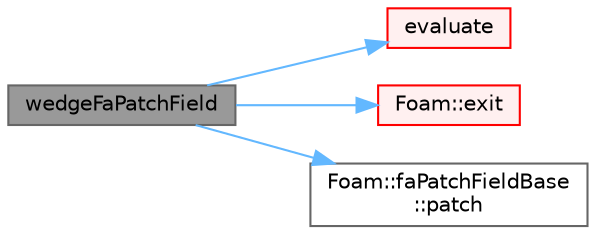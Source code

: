 digraph "wedgeFaPatchField"
{
 // LATEX_PDF_SIZE
  bgcolor="transparent";
  edge [fontname=Helvetica,fontsize=10,labelfontname=Helvetica,labelfontsize=10];
  node [fontname=Helvetica,fontsize=10,shape=box,height=0.2,width=0.4];
  rankdir="LR";
  Node1 [id="Node000001",label="wedgeFaPatchField",height=0.2,width=0.4,color="gray40", fillcolor="grey60", style="filled", fontcolor="black",tooltip=" "];
  Node1 -> Node2 [id="edge1_Node000001_Node000002",color="steelblue1",style="solid",tooltip=" "];
  Node2 [id="Node000002",label="evaluate",height=0.2,width=0.4,color="red", fillcolor="#FFF0F0", style="filled",URL="$classFoam_1_1wedgeFaPatchField.html#a1a4ebfb8aa4dc581e54081a12bfbd0d3",tooltip=" "];
  Node1 -> Node4 [id="edge2_Node000001_Node000004",color="steelblue1",style="solid",tooltip=" "];
  Node4 [id="Node000004",label="Foam::exit",height=0.2,width=0.4,color="red", fillcolor="#FFF0F0", style="filled",URL="$namespaceFoam.html#ae0529b088aefc9f83b89dce5c31fda64",tooltip=" "];
  Node1 -> Node6 [id="edge3_Node000001_Node000006",color="steelblue1",style="solid",tooltip=" "];
  Node6 [id="Node000006",label="Foam::faPatchFieldBase\l::patch",height=0.2,width=0.4,color="grey40", fillcolor="white", style="filled",URL="$classFoam_1_1faPatchFieldBase.html#af6da5b2e9c641658b8f4ffc2c52b6ce2",tooltip=" "];
}

